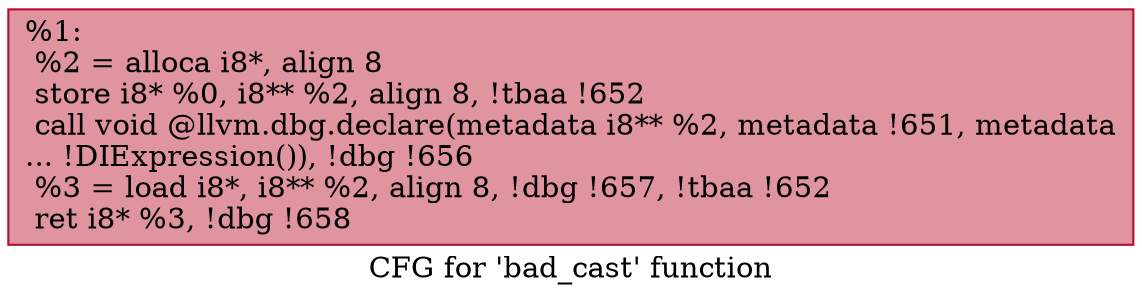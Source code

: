digraph "CFG for 'bad_cast' function" {
	label="CFG for 'bad_cast' function";

	Node0x1db3fa0 [shape=record,color="#b70d28ff", style=filled, fillcolor="#b70d2870",label="{%1:\l  %2 = alloca i8*, align 8\l  store i8* %0, i8** %2, align 8, !tbaa !652\l  call void @llvm.dbg.declare(metadata i8** %2, metadata !651, metadata\l... !DIExpression()), !dbg !656\l  %3 = load i8*, i8** %2, align 8, !dbg !657, !tbaa !652\l  ret i8* %3, !dbg !658\l}"];
}
